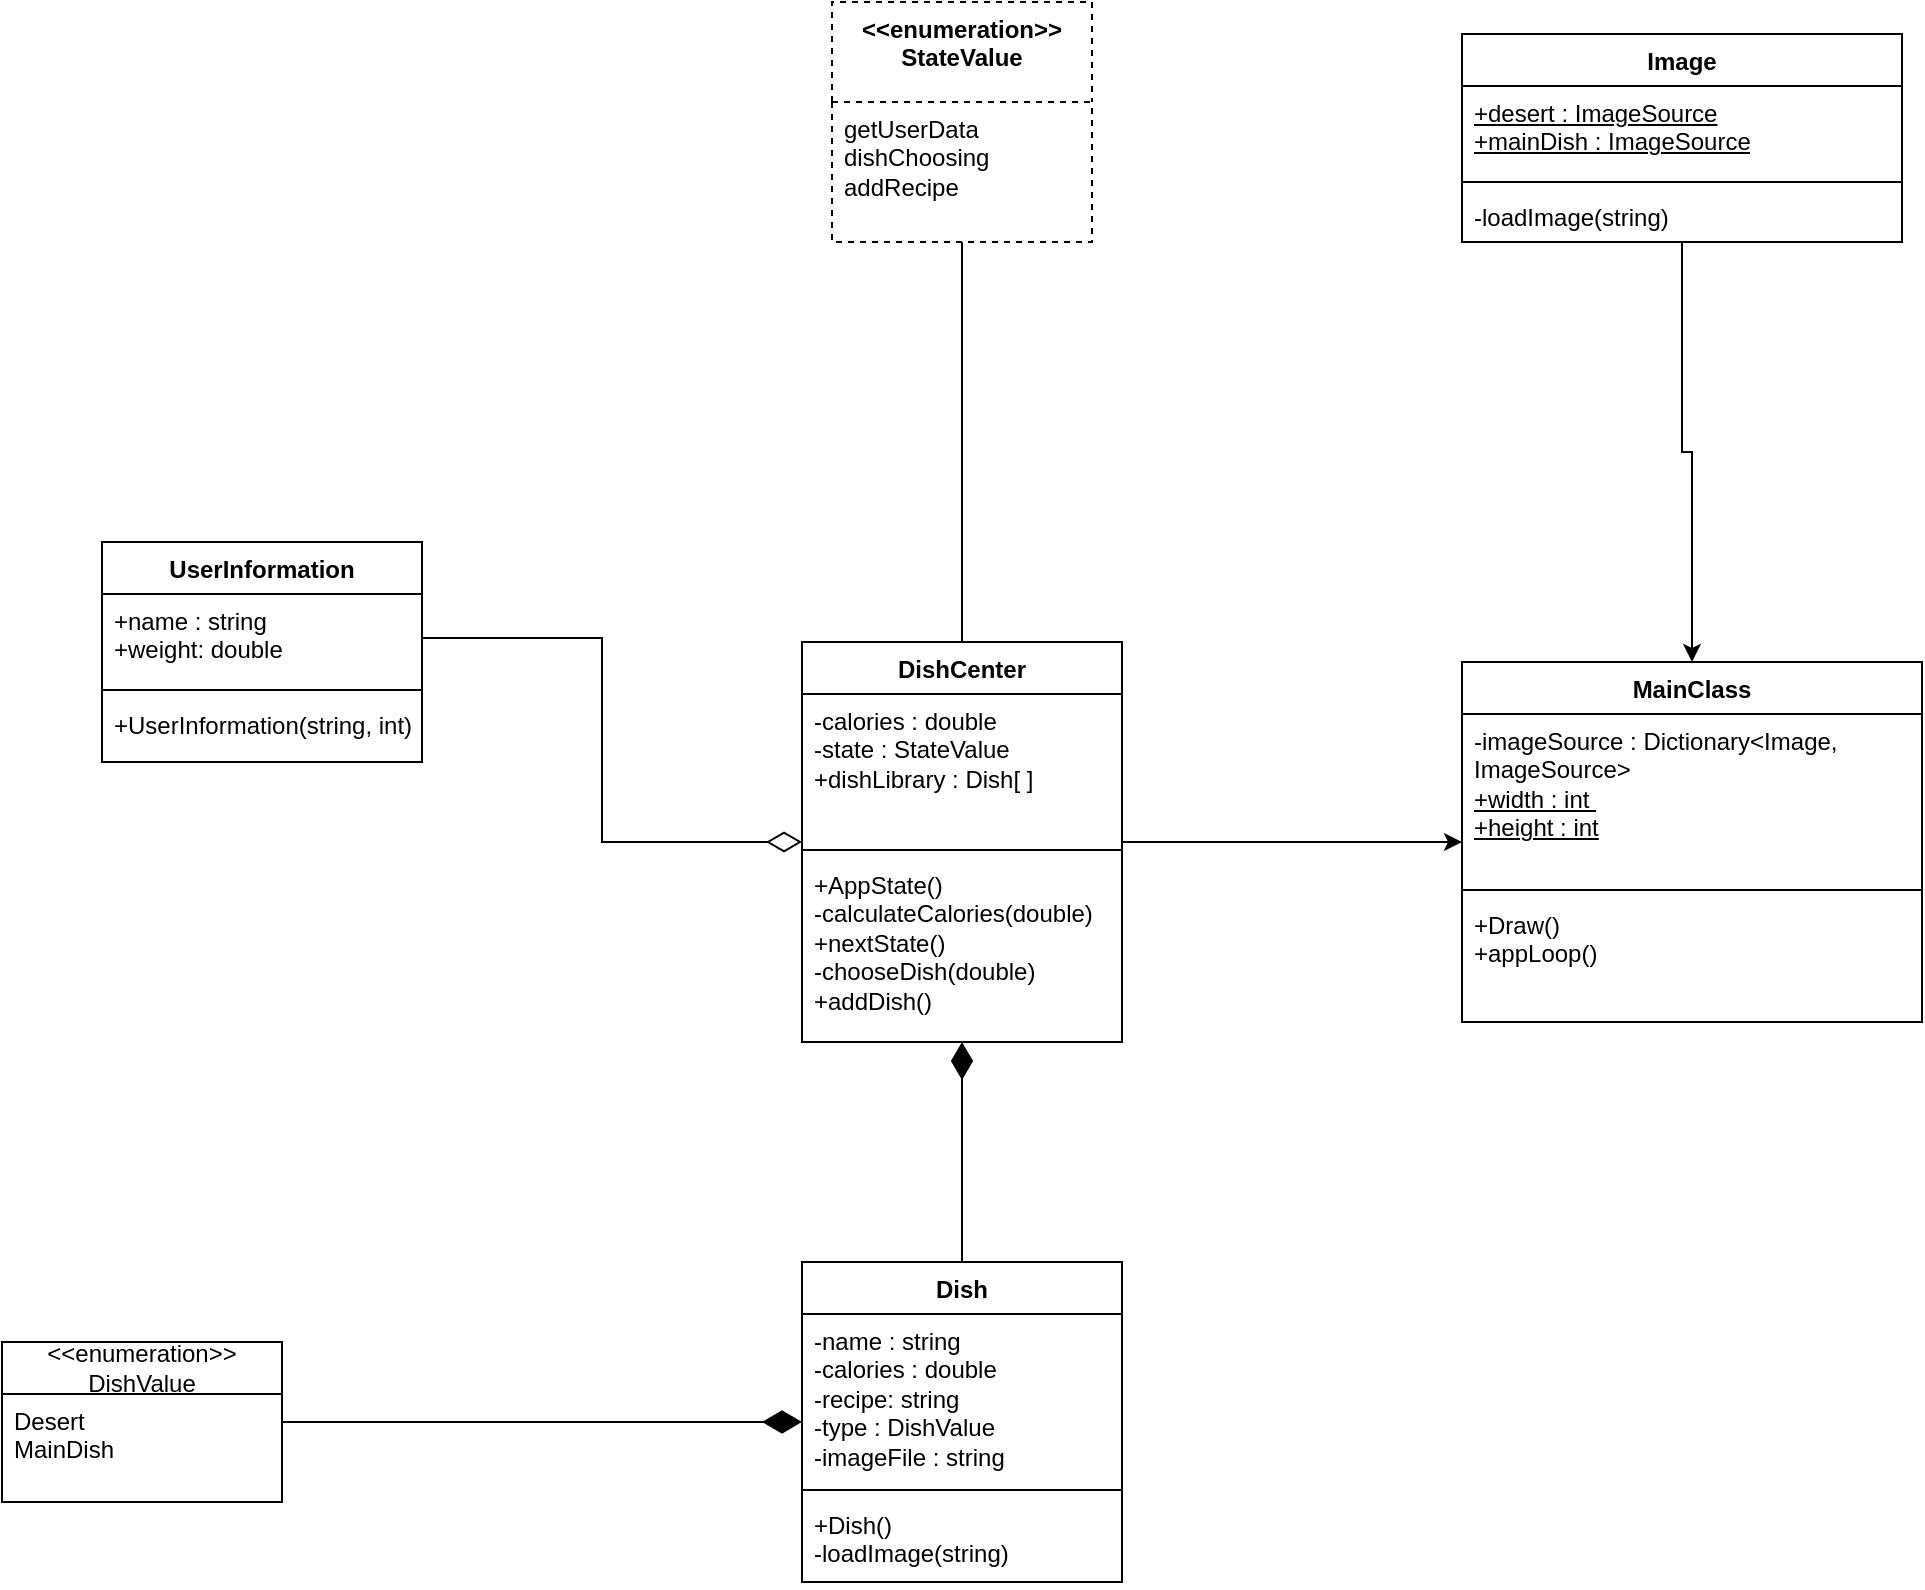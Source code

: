 <mxfile version="27.1.4">
  <diagram name="Page-1" id="fSJxZEsFD5pnIPC8FTB9">
    <mxGraphModel grid="1" page="1" gridSize="10" guides="1" tooltips="1" connect="1" arrows="1" fold="1" pageScale="1" pageWidth="850" pageHeight="1100" math="0" shadow="0">
      <root>
        <mxCell id="0" />
        <mxCell id="1" parent="0" />
        <mxCell id="Gp356__POV3ewDBWDdgR-5" style="edgeStyle=orthogonalEdgeStyle;rounded=0;orthogonalLoop=1;jettySize=auto;html=1;" edge="1" parent="1" source="MNiYoF8Qcw6VzCJG6JN8-5" target="MNiYoF8Qcw6VzCJG6JN8-29">
          <mxGeometry relative="1" as="geometry" />
        </mxCell>
        <mxCell id="MNiYoF8Qcw6VzCJG6JN8-5" value="DishCenter" style="swimlane;fontStyle=1;align=center;verticalAlign=top;childLayout=stackLayout;horizontal=1;startSize=26;horizontalStack=0;resizeParent=1;resizeParentMax=0;resizeLast=0;collapsible=1;marginBottom=0;whiteSpace=wrap;html=1;" vertex="1" parent="1">
          <mxGeometry x="740" y="100" width="160" height="200" as="geometry" />
        </mxCell>
        <mxCell id="MNiYoF8Qcw6VzCJG6JN8-6" value="-calories : double&lt;div&gt;-state : StateValue&lt;/div&gt;&lt;div&gt;+dishLibrary : Dish[ ]&lt;/div&gt;" style="text;strokeColor=none;fillColor=none;align=left;verticalAlign=top;spacingLeft=4;spacingRight=4;overflow=hidden;rotatable=0;points=[[0,0.5],[1,0.5]];portConstraint=eastwest;whiteSpace=wrap;html=1;" vertex="1" parent="MNiYoF8Qcw6VzCJG6JN8-5">
          <mxGeometry y="26" width="160" height="74" as="geometry" />
        </mxCell>
        <mxCell id="MNiYoF8Qcw6VzCJG6JN8-7" value="" style="line;strokeWidth=1;fillColor=none;align=left;verticalAlign=middle;spacingTop=-1;spacingLeft=3;spacingRight=3;rotatable=0;labelPosition=right;points=[];portConstraint=eastwest;strokeColor=inherit;" vertex="1" parent="MNiYoF8Qcw6VzCJG6JN8-5">
          <mxGeometry y="100" width="160" height="8" as="geometry" />
        </mxCell>
        <mxCell id="MNiYoF8Qcw6VzCJG6JN8-8" value="+AppState()&lt;div&gt;-calculateCalories(double)&lt;/div&gt;&lt;div&gt;+nextState()&lt;/div&gt;&lt;div&gt;-chooseDish(double)&lt;/div&gt;&lt;div&gt;+addDish()&lt;/div&gt;" style="text;strokeColor=none;fillColor=none;align=left;verticalAlign=top;spacingLeft=4;spacingRight=4;overflow=hidden;rotatable=0;points=[[0,0.5],[1,0.5]];portConstraint=eastwest;whiteSpace=wrap;html=1;" vertex="1" parent="MNiYoF8Qcw6VzCJG6JN8-5">
          <mxGeometry y="108" width="160" height="92" as="geometry" />
        </mxCell>
        <mxCell id="Gp356__POV3ewDBWDdgR-6" style="edgeStyle=orthogonalEdgeStyle;rounded=0;orthogonalLoop=1;jettySize=auto;html=1;entryX=0.5;entryY=0;entryDx=0;entryDy=0;" edge="1" parent="1" source="MNiYoF8Qcw6VzCJG6JN8-9" target="MNiYoF8Qcw6VzCJG6JN8-29">
          <mxGeometry relative="1" as="geometry" />
        </mxCell>
        <mxCell id="MNiYoF8Qcw6VzCJG6JN8-9" value="Image" style="swimlane;fontStyle=1;align=center;verticalAlign=top;childLayout=stackLayout;horizontal=1;startSize=26;horizontalStack=0;resizeParent=1;resizeParentMax=0;resizeLast=0;collapsible=1;marginBottom=0;whiteSpace=wrap;html=1;" vertex="1" parent="1">
          <mxGeometry x="1070" y="-204" width="220" height="104" as="geometry" />
        </mxCell>
        <mxCell id="MNiYoF8Qcw6VzCJG6JN8-10" value="&lt;u&gt;+desert : ImageSource&lt;/u&gt;&lt;div&gt;&lt;u&gt;+mainDish : ImageSource&lt;/u&gt;&lt;/div&gt;" style="text;strokeColor=none;fillColor=none;align=left;verticalAlign=top;spacingLeft=4;spacingRight=4;overflow=hidden;rotatable=0;points=[[0,0.5],[1,0.5]];portConstraint=eastwest;whiteSpace=wrap;html=1;" vertex="1" parent="MNiYoF8Qcw6VzCJG6JN8-9">
          <mxGeometry y="26" width="220" height="44" as="geometry" />
        </mxCell>
        <mxCell id="MNiYoF8Qcw6VzCJG6JN8-11" value="" style="line;strokeWidth=1;fillColor=none;align=left;verticalAlign=middle;spacingTop=-1;spacingLeft=3;spacingRight=3;rotatable=0;labelPosition=right;points=[];portConstraint=eastwest;strokeColor=inherit;" vertex="1" parent="MNiYoF8Qcw6VzCJG6JN8-9">
          <mxGeometry y="70" width="220" height="8" as="geometry" />
        </mxCell>
        <mxCell id="MNiYoF8Qcw6VzCJG6JN8-12" value="-loadImage(string)" style="text;strokeColor=none;fillColor=none;align=left;verticalAlign=top;spacingLeft=4;spacingRight=4;overflow=hidden;rotatable=0;points=[[0,0.5],[1,0.5]];portConstraint=eastwest;whiteSpace=wrap;html=1;" vertex="1" parent="MNiYoF8Qcw6VzCJG6JN8-9">
          <mxGeometry y="78" width="220" height="26" as="geometry" />
        </mxCell>
        <mxCell id="Gp356__POV3ewDBWDdgR-4" style="edgeStyle=orthogonalEdgeStyle;rounded=0;orthogonalLoop=1;jettySize=auto;html=1;entryX=0.5;entryY=0;entryDx=0;entryDy=0;endArrow=none;startFill=0;" edge="1" parent="1" source="MNiYoF8Qcw6VzCJG6JN8-13" target="MNiYoF8Qcw6VzCJG6JN8-5">
          <mxGeometry relative="1" as="geometry" />
        </mxCell>
        <mxCell id="MNiYoF8Qcw6VzCJG6JN8-13" value="&amp;lt;&amp;lt;enumeration&amp;gt;&amp;gt;&lt;div&gt;StateValue&lt;/div&gt;" style="swimlane;fontStyle=1;align=center;verticalAlign=top;childLayout=stackLayout;horizontal=1;startSize=50;horizontalStack=0;resizeParent=1;resizeParentMax=0;resizeLast=0;collapsible=1;marginBottom=0;whiteSpace=wrap;html=1;dashed=1;" vertex="1" parent="1">
          <mxGeometry x="755" y="-220" width="130" height="120" as="geometry" />
        </mxCell>
        <mxCell id="MNiYoF8Qcw6VzCJG6JN8-14" value="getUserData&lt;br&gt;&lt;div&gt;dishChoosing&lt;/div&gt;&lt;div&gt;addRecipe&lt;/div&gt;" style="text;strokeColor=none;fillColor=none;align=left;verticalAlign=top;spacingLeft=4;spacingRight=4;overflow=hidden;rotatable=0;points=[[0,0.5],[1,0.5]];portConstraint=eastwest;whiteSpace=wrap;html=1;" vertex="1" parent="MNiYoF8Qcw6VzCJG6JN8-13">
          <mxGeometry y="50" width="130" height="70" as="geometry" />
        </mxCell>
        <mxCell id="MNiYoF8Qcw6VzCJG6JN8-17" value="UserInformation" style="swimlane;fontStyle=1;align=center;verticalAlign=top;childLayout=stackLayout;horizontal=1;startSize=26;horizontalStack=0;resizeParent=1;resizeParentMax=0;resizeLast=0;collapsible=1;marginBottom=0;whiteSpace=wrap;html=1;" vertex="1" parent="1">
          <mxGeometry x="390" y="50" width="160" height="110" as="geometry" />
        </mxCell>
        <mxCell id="MNiYoF8Qcw6VzCJG6JN8-18" value="+name : string&lt;div&gt;+weight: double&lt;/div&gt;&lt;div&gt;&lt;br&gt;&lt;/div&gt;" style="text;strokeColor=none;fillColor=none;align=left;verticalAlign=top;spacingLeft=4;spacingRight=4;overflow=hidden;rotatable=0;points=[[0,0.5],[1,0.5]];portConstraint=eastwest;whiteSpace=wrap;html=1;" vertex="1" parent="MNiYoF8Qcw6VzCJG6JN8-17">
          <mxGeometry y="26" width="160" height="44" as="geometry" />
        </mxCell>
        <mxCell id="MNiYoF8Qcw6VzCJG6JN8-19" value="" style="line;strokeWidth=1;fillColor=none;align=left;verticalAlign=middle;spacingTop=-1;spacingLeft=3;spacingRight=3;rotatable=0;labelPosition=right;points=[];portConstraint=eastwest;strokeColor=inherit;" vertex="1" parent="MNiYoF8Qcw6VzCJG6JN8-17">
          <mxGeometry y="70" width="160" height="8" as="geometry" />
        </mxCell>
        <mxCell id="MNiYoF8Qcw6VzCJG6JN8-20" value="+UserInformation(string, int)&lt;div&gt;&lt;br&gt;&lt;/div&gt;" style="text;strokeColor=none;fillColor=none;align=left;verticalAlign=top;spacingLeft=4;spacingRight=4;overflow=hidden;rotatable=0;points=[[0,0.5],[1,0.5]];portConstraint=eastwest;whiteSpace=wrap;html=1;" vertex="1" parent="MNiYoF8Qcw6VzCJG6JN8-17">
          <mxGeometry y="78" width="160" height="32" as="geometry" />
        </mxCell>
        <mxCell id="Gp356__POV3ewDBWDdgR-2" style="edgeStyle=orthogonalEdgeStyle;rounded=0;orthogonalLoop=1;jettySize=auto;html=1;endArrow=diamondThin;endFill=1;strokeWidth=1;endSize=16;" edge="1" parent="1" source="MNiYoF8Qcw6VzCJG6JN8-21" target="MNiYoF8Qcw6VzCJG6JN8-5">
          <mxGeometry relative="1" as="geometry" />
        </mxCell>
        <mxCell id="MNiYoF8Qcw6VzCJG6JN8-21" value="Dish" style="swimlane;fontStyle=1;align=center;verticalAlign=top;childLayout=stackLayout;horizontal=1;startSize=26;horizontalStack=0;resizeParent=1;resizeParentMax=0;resizeLast=0;collapsible=1;marginBottom=0;whiteSpace=wrap;html=1;" vertex="1" parent="1">
          <mxGeometry x="740" y="410" width="160" height="160" as="geometry" />
        </mxCell>
        <mxCell id="MNiYoF8Qcw6VzCJG6JN8-22" value="-name : string&lt;div&gt;-calories : double&lt;/div&gt;&lt;div&gt;-recipe: string&lt;/div&gt;&lt;div&gt;-type : DishValue&lt;/div&gt;&lt;div&gt;-imageFile : string&lt;/div&gt;" style="text;strokeColor=none;fillColor=none;align=left;verticalAlign=top;spacingLeft=4;spacingRight=4;overflow=hidden;rotatable=0;points=[[0,0.5],[1,0.5]];portConstraint=eastwest;whiteSpace=wrap;html=1;" vertex="1" parent="MNiYoF8Qcw6VzCJG6JN8-21">
          <mxGeometry y="26" width="160" height="84" as="geometry" />
        </mxCell>
        <mxCell id="MNiYoF8Qcw6VzCJG6JN8-23" value="" style="line;strokeWidth=1;fillColor=none;align=left;verticalAlign=middle;spacingTop=-1;spacingLeft=3;spacingRight=3;rotatable=0;labelPosition=right;points=[];portConstraint=eastwest;strokeColor=inherit;" vertex="1" parent="MNiYoF8Qcw6VzCJG6JN8-21">
          <mxGeometry y="110" width="160" height="8" as="geometry" />
        </mxCell>
        <mxCell id="MNiYoF8Qcw6VzCJG6JN8-24" value="+Dish()&lt;div&gt;-loadImage(string)&lt;/div&gt;" style="text;strokeColor=none;fillColor=none;align=left;verticalAlign=top;spacingLeft=4;spacingRight=4;overflow=hidden;rotatable=0;points=[[0,0.5],[1,0.5]];portConstraint=eastwest;whiteSpace=wrap;html=1;" vertex="1" parent="MNiYoF8Qcw6VzCJG6JN8-21">
          <mxGeometry y="118" width="160" height="42" as="geometry" />
        </mxCell>
        <mxCell id="Gp356__POV3ewDBWDdgR-7" style="edgeStyle=orthogonalEdgeStyle;rounded=0;orthogonalLoop=1;jettySize=auto;html=1;endArrow=diamondThin;endFill=1;endSize=17;" edge="1" parent="1" source="MNiYoF8Qcw6VzCJG6JN8-25" target="MNiYoF8Qcw6VzCJG6JN8-21">
          <mxGeometry relative="1" as="geometry" />
        </mxCell>
        <mxCell id="MNiYoF8Qcw6VzCJG6JN8-25" value="&amp;lt;&amp;lt;enumeration&amp;gt;&amp;gt;&lt;div&gt;DishValue&lt;/div&gt;" style="swimlane;fontStyle=0;childLayout=stackLayout;horizontal=1;startSize=26;fillColor=none;horizontalStack=0;resizeParent=1;resizeParentMax=0;resizeLast=0;collapsible=1;marginBottom=0;whiteSpace=wrap;html=1;" vertex="1" parent="1">
          <mxGeometry x="340" y="450" width="140" height="80" as="geometry" />
        </mxCell>
        <mxCell id="MNiYoF8Qcw6VzCJG6JN8-26" value="Desert&lt;div&gt;MainDish&lt;/div&gt;" style="text;strokeColor=none;fillColor=none;align=left;verticalAlign=top;spacingLeft=4;spacingRight=4;overflow=hidden;rotatable=0;points=[[0,0.5],[1,0.5]];portConstraint=eastwest;whiteSpace=wrap;html=1;" vertex="1" parent="MNiYoF8Qcw6VzCJG6JN8-25">
          <mxGeometry y="26" width="140" height="54" as="geometry" />
        </mxCell>
        <mxCell id="MNiYoF8Qcw6VzCJG6JN8-29" value="MainClass" style="swimlane;fontStyle=1;align=center;verticalAlign=top;childLayout=stackLayout;horizontal=1;startSize=26;horizontalStack=0;resizeParent=1;resizeParentMax=0;resizeLast=0;collapsible=1;marginBottom=0;whiteSpace=wrap;html=1;" vertex="1" parent="1">
          <mxGeometry x="1070" y="110" width="230" height="180" as="geometry" />
        </mxCell>
        <mxCell id="MNiYoF8Qcw6VzCJG6JN8-30" value="-imageSource : Dictionary&amp;lt;Image, ImageSource&amp;gt;&lt;div&gt;&lt;u&gt;+width : int&amp;nbsp;&lt;/u&gt;&lt;/div&gt;&lt;div&gt;&lt;u&gt;+height : int&lt;/u&gt;&lt;br&gt;&lt;div&gt;&lt;br&gt;&lt;/div&gt;&lt;/div&gt;" style="text;strokeColor=none;fillColor=none;align=left;verticalAlign=top;spacingLeft=4;spacingRight=4;overflow=hidden;rotatable=0;points=[[0,0.5],[1,0.5]];portConstraint=eastwest;whiteSpace=wrap;html=1;" vertex="1" parent="MNiYoF8Qcw6VzCJG6JN8-29">
          <mxGeometry y="26" width="230" height="84" as="geometry" />
        </mxCell>
        <mxCell id="MNiYoF8Qcw6VzCJG6JN8-31" value="" style="line;strokeWidth=1;fillColor=none;align=left;verticalAlign=middle;spacingTop=-1;spacingLeft=3;spacingRight=3;rotatable=0;labelPosition=right;points=[];portConstraint=eastwest;strokeColor=inherit;" vertex="1" parent="MNiYoF8Qcw6VzCJG6JN8-29">
          <mxGeometry y="110" width="230" height="8" as="geometry" />
        </mxCell>
        <mxCell id="MNiYoF8Qcw6VzCJG6JN8-32" value="+Draw()&lt;div&gt;+appLoop()&lt;/div&gt;" style="text;strokeColor=none;fillColor=none;align=left;verticalAlign=top;spacingLeft=4;spacingRight=4;overflow=hidden;rotatable=0;points=[[0,0.5],[1,0.5]];portConstraint=eastwest;whiteSpace=wrap;html=1;" vertex="1" parent="MNiYoF8Qcw6VzCJG6JN8-29">
          <mxGeometry y="118" width="230" height="62" as="geometry" />
        </mxCell>
        <mxCell id="Gp356__POV3ewDBWDdgR-3" style="edgeStyle=orthogonalEdgeStyle;rounded=0;orthogonalLoop=1;jettySize=auto;html=1;endArrow=diamondThin;endFill=0;endSize=15;" edge="1" parent="1" source="MNiYoF8Qcw6VzCJG6JN8-18" target="MNiYoF8Qcw6VzCJG6JN8-5">
          <mxGeometry relative="1" as="geometry" />
        </mxCell>
      </root>
    </mxGraphModel>
  </diagram>
</mxfile>
